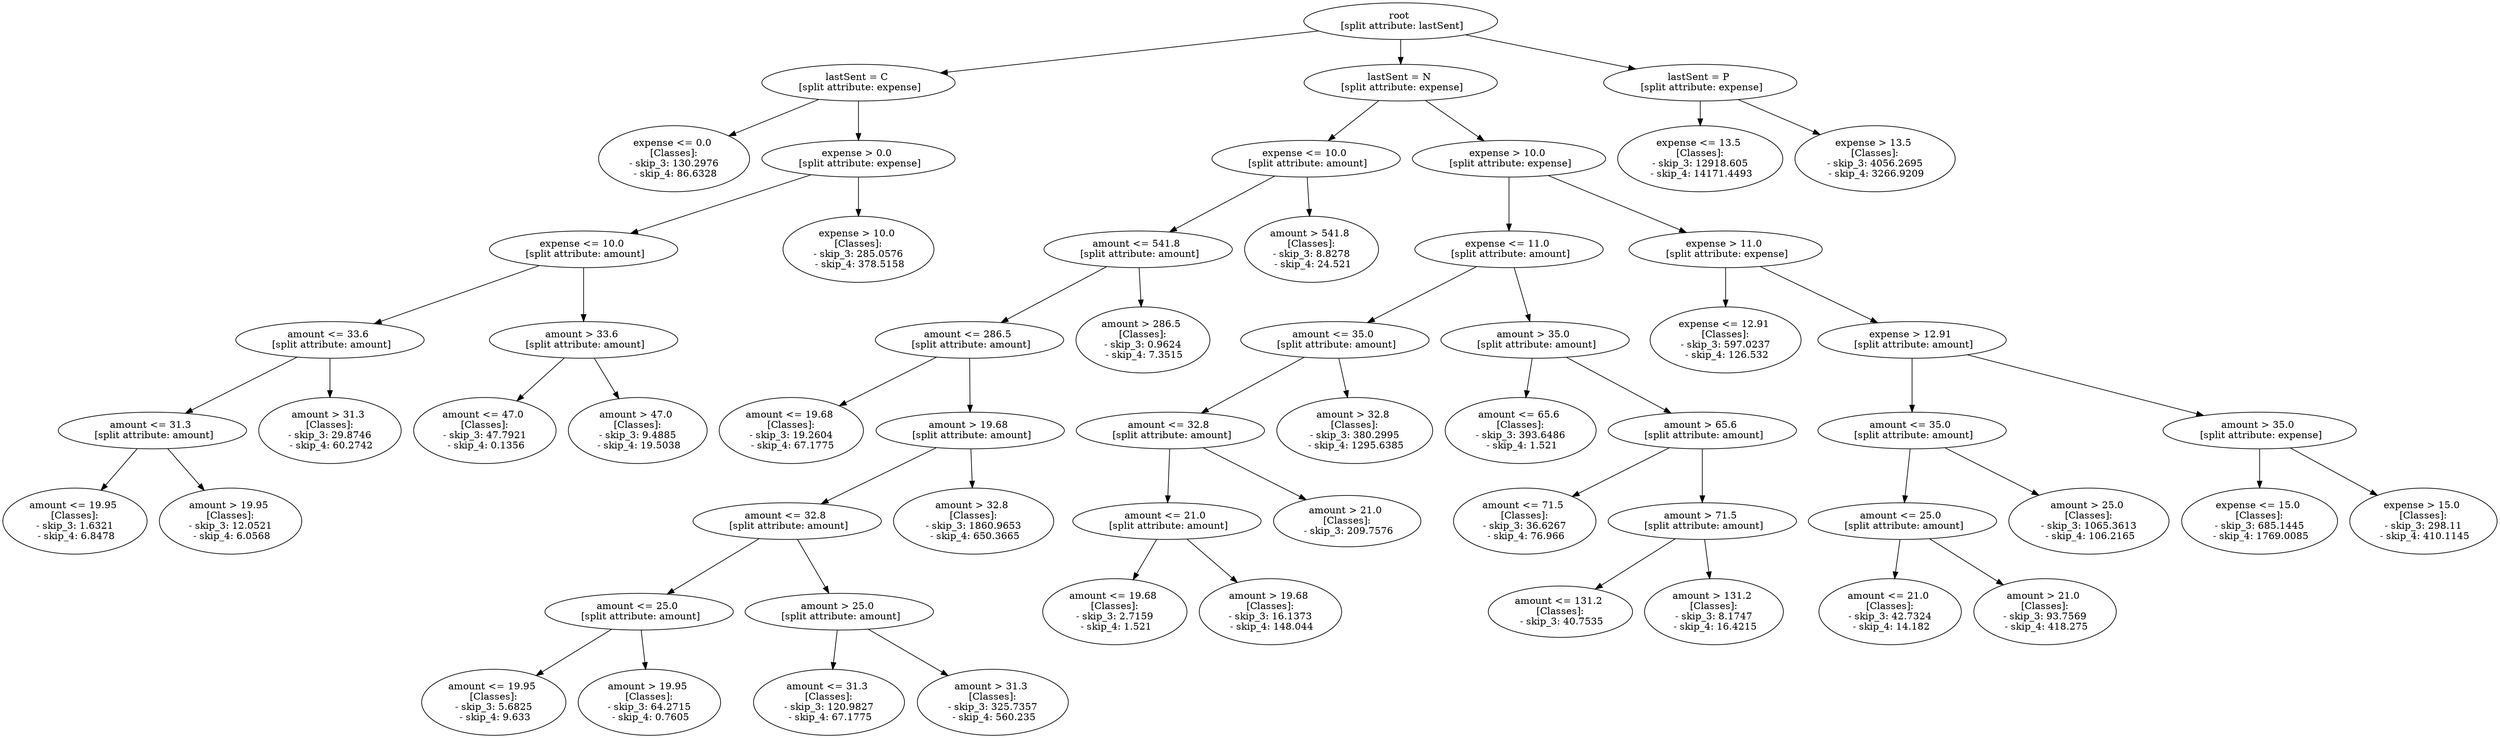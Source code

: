 // Road_Traffic_Fine_Management_Process-p_3-10
digraph "Road_Traffic_Fine_Management_Process-p_3-10" {
	"f3399474-d916-4847-b98a-8282399ed1ed" [label="root 
 [split attribute: lastSent]"]
	"42637fbb-6138-44be-8d09-5cc8471e3a28" [label="lastSent = C 
 [split attribute: expense]"]
	"f3399474-d916-4847-b98a-8282399ed1ed" -> "42637fbb-6138-44be-8d09-5cc8471e3a28"
	"43593a01-44cf-488a-b841-dc57ca21159d" [label="expense <= 0.0 
 [Classes]: 
 - skip_3: 130.2976 
 - skip_4: 86.6328"]
	"42637fbb-6138-44be-8d09-5cc8471e3a28" -> "43593a01-44cf-488a-b841-dc57ca21159d"
	"9df7adbb-1468-4d67-8cb0-7bab60cf7b73" [label="expense > 0.0 
 [split attribute: expense]"]
	"42637fbb-6138-44be-8d09-5cc8471e3a28" -> "9df7adbb-1468-4d67-8cb0-7bab60cf7b73"
	"717fb710-12b4-4252-9d26-3b432d1dbab7" [label="expense <= 10.0 
 [split attribute: amount]"]
	"9df7adbb-1468-4d67-8cb0-7bab60cf7b73" -> "717fb710-12b4-4252-9d26-3b432d1dbab7"
	"6a7ad4f5-301c-474d-be9d-ce4bcf2c069f" [label="amount <= 33.6 
 [split attribute: amount]"]
	"717fb710-12b4-4252-9d26-3b432d1dbab7" -> "6a7ad4f5-301c-474d-be9d-ce4bcf2c069f"
	"9bb703bd-54f9-4781-84eb-d0d8daa16c14" [label="amount <= 31.3 
 [split attribute: amount]"]
	"6a7ad4f5-301c-474d-be9d-ce4bcf2c069f" -> "9bb703bd-54f9-4781-84eb-d0d8daa16c14"
	"e5843579-a9db-4e9f-9a1f-3c0ee268d682" [label="amount <= 19.95 
 [Classes]: 
 - skip_3: 1.6321 
 - skip_4: 6.8478"]
	"9bb703bd-54f9-4781-84eb-d0d8daa16c14" -> "e5843579-a9db-4e9f-9a1f-3c0ee268d682"
	"33aaf163-7dd7-419c-8373-64a502c1be93" [label="amount > 19.95 
 [Classes]: 
 - skip_3: 12.0521 
 - skip_4: 6.0568"]
	"9bb703bd-54f9-4781-84eb-d0d8daa16c14" -> "33aaf163-7dd7-419c-8373-64a502c1be93"
	"933bef18-c5ad-47be-9f89-1318c578be17" [label="amount > 31.3 
 [Classes]: 
 - skip_3: 29.8746 
 - skip_4: 60.2742"]
	"6a7ad4f5-301c-474d-be9d-ce4bcf2c069f" -> "933bef18-c5ad-47be-9f89-1318c578be17"
	"4a9915ad-f575-48fa-8688-f0a586ee3dbd" [label="amount > 33.6 
 [split attribute: amount]"]
	"717fb710-12b4-4252-9d26-3b432d1dbab7" -> "4a9915ad-f575-48fa-8688-f0a586ee3dbd"
	"59c3a4e5-7020-410d-b572-9b29d7ab8989" [label="amount <= 47.0 
 [Classes]: 
 - skip_3: 47.7921 
 - skip_4: 0.1356"]
	"4a9915ad-f575-48fa-8688-f0a586ee3dbd" -> "59c3a4e5-7020-410d-b572-9b29d7ab8989"
	"57fd244a-4ca8-44a8-a367-03cd7b0ac10a" [label="amount > 47.0 
 [Classes]: 
 - skip_3: 9.4885 
 - skip_4: 19.5038"]
	"4a9915ad-f575-48fa-8688-f0a586ee3dbd" -> "57fd244a-4ca8-44a8-a367-03cd7b0ac10a"
	"1a309e80-a8d6-4d00-bf91-1e6bfec6956c" [label="expense > 10.0 
 [Classes]: 
 - skip_3: 285.0576 
 - skip_4: 378.5158"]
	"9df7adbb-1468-4d67-8cb0-7bab60cf7b73" -> "1a309e80-a8d6-4d00-bf91-1e6bfec6956c"
	"707c9c68-c6ec-41e5-8831-88789372597a" [label="lastSent = N 
 [split attribute: expense]"]
	"f3399474-d916-4847-b98a-8282399ed1ed" -> "707c9c68-c6ec-41e5-8831-88789372597a"
	"e244334e-70fc-408f-a3e9-a5f380abff88" [label="expense <= 10.0 
 [split attribute: amount]"]
	"707c9c68-c6ec-41e5-8831-88789372597a" -> "e244334e-70fc-408f-a3e9-a5f380abff88"
	"2540fbca-6ea9-48c5-9c48-f230a00fe935" [label="amount <= 541.8 
 [split attribute: amount]"]
	"e244334e-70fc-408f-a3e9-a5f380abff88" -> "2540fbca-6ea9-48c5-9c48-f230a00fe935"
	"6aa1bb7f-8e2a-4067-82ac-61432365c2c0" [label="amount <= 286.5 
 [split attribute: amount]"]
	"2540fbca-6ea9-48c5-9c48-f230a00fe935" -> "6aa1bb7f-8e2a-4067-82ac-61432365c2c0"
	"075bf72f-9ac4-4a66-b072-9fe7b570cd28" [label="amount <= 19.68 
 [Classes]: 
 - skip_3: 19.2604 
 - skip_4: 67.1775"]
	"6aa1bb7f-8e2a-4067-82ac-61432365c2c0" -> "075bf72f-9ac4-4a66-b072-9fe7b570cd28"
	"60ed05ba-2927-4eef-adaf-25e43e54e8e1" [label="amount > 19.68 
 [split attribute: amount]"]
	"6aa1bb7f-8e2a-4067-82ac-61432365c2c0" -> "60ed05ba-2927-4eef-adaf-25e43e54e8e1"
	"48605be8-24b2-42a1-b29f-cbfc81b16cb8" [label="amount <= 32.8 
 [split attribute: amount]"]
	"60ed05ba-2927-4eef-adaf-25e43e54e8e1" -> "48605be8-24b2-42a1-b29f-cbfc81b16cb8"
	"fee934a7-0543-46ba-ac67-a0a6668612e0" [label="amount <= 25.0 
 [split attribute: amount]"]
	"48605be8-24b2-42a1-b29f-cbfc81b16cb8" -> "fee934a7-0543-46ba-ac67-a0a6668612e0"
	"80e3a30d-6e7d-4aa6-9fcc-dc350b52a4a0" [label="amount <= 19.95 
 [Classes]: 
 - skip_3: 5.6825 
 - skip_4: 9.633"]
	"fee934a7-0543-46ba-ac67-a0a6668612e0" -> "80e3a30d-6e7d-4aa6-9fcc-dc350b52a4a0"
	"f405a527-e3cf-483b-8f31-be90e4b681c6" [label="amount > 19.95 
 [Classes]: 
 - skip_3: 64.2715 
 - skip_4: 0.7605"]
	"fee934a7-0543-46ba-ac67-a0a6668612e0" -> "f405a527-e3cf-483b-8f31-be90e4b681c6"
	"92713658-3c41-4483-a6c1-038000710260" [label="amount > 25.0 
 [split attribute: amount]"]
	"48605be8-24b2-42a1-b29f-cbfc81b16cb8" -> "92713658-3c41-4483-a6c1-038000710260"
	"cbfffaf9-93ef-4484-b487-095aa2067018" [label="amount <= 31.3 
 [Classes]: 
 - skip_3: 120.9827 
 - skip_4: 67.1775"]
	"92713658-3c41-4483-a6c1-038000710260" -> "cbfffaf9-93ef-4484-b487-095aa2067018"
	"17da10de-c1c7-4b51-a80b-cd5545d66af1" [label="amount > 31.3 
 [Classes]: 
 - skip_3: 325.7357 
 - skip_4: 560.235"]
	"92713658-3c41-4483-a6c1-038000710260" -> "17da10de-c1c7-4b51-a80b-cd5545d66af1"
	"709e5689-9249-4a9c-87e9-a615560aa6f0" [label="amount > 32.8 
 [Classes]: 
 - skip_3: 1860.9653 
 - skip_4: 650.3665"]
	"60ed05ba-2927-4eef-adaf-25e43e54e8e1" -> "709e5689-9249-4a9c-87e9-a615560aa6f0"
	"bfb557ea-d5dc-4f52-a057-848bd5db8a34" [label="amount > 286.5 
 [Classes]: 
 - skip_3: 0.9624 
 - skip_4: 7.3515"]
	"2540fbca-6ea9-48c5-9c48-f230a00fe935" -> "bfb557ea-d5dc-4f52-a057-848bd5db8a34"
	"82731127-61cf-420b-8d42-aa344b82dbdd" [label="amount > 541.8 
 [Classes]: 
 - skip_3: 8.8278 
 - skip_4: 24.521"]
	"e244334e-70fc-408f-a3e9-a5f380abff88" -> "82731127-61cf-420b-8d42-aa344b82dbdd"
	"0d393bb9-ed3b-4108-bb28-0ed784eef542" [label="expense > 10.0 
 [split attribute: expense]"]
	"707c9c68-c6ec-41e5-8831-88789372597a" -> "0d393bb9-ed3b-4108-bb28-0ed784eef542"
	"151e7935-20e9-4d4c-a31c-ed87357a9f98" [label="expense <= 11.0 
 [split attribute: amount]"]
	"0d393bb9-ed3b-4108-bb28-0ed784eef542" -> "151e7935-20e9-4d4c-a31c-ed87357a9f98"
	"52272d17-429f-495c-ae9b-8ef23fafdca5" [label="amount <= 35.0 
 [split attribute: amount]"]
	"151e7935-20e9-4d4c-a31c-ed87357a9f98" -> "52272d17-429f-495c-ae9b-8ef23fafdca5"
	"ff8656e8-c3f7-461f-9c34-1c5b17355a72" [label="amount <= 32.8 
 [split attribute: amount]"]
	"52272d17-429f-495c-ae9b-8ef23fafdca5" -> "ff8656e8-c3f7-461f-9c34-1c5b17355a72"
	"5bea53c3-b628-4261-82b6-d6578b88b2be" [label="amount <= 21.0 
 [split attribute: amount]"]
	"ff8656e8-c3f7-461f-9c34-1c5b17355a72" -> "5bea53c3-b628-4261-82b6-d6578b88b2be"
	"a98a2859-3d55-48fb-8009-08bc7c8e60e6" [label="amount <= 19.68 
 [Classes]: 
 - skip_3: 2.7159 
 - skip_4: 1.521"]
	"5bea53c3-b628-4261-82b6-d6578b88b2be" -> "a98a2859-3d55-48fb-8009-08bc7c8e60e6"
	"3344084d-7d8f-4544-9d63-f7d5690c6aa9" [label="amount > 19.68 
 [Classes]: 
 - skip_3: 16.1373 
 - skip_4: 148.044"]
	"5bea53c3-b628-4261-82b6-d6578b88b2be" -> "3344084d-7d8f-4544-9d63-f7d5690c6aa9"
	"453ad345-bdf6-497d-8007-5114aab87737" [label="amount > 21.0 
 [Classes]: 
 - skip_3: 209.7576"]
	"ff8656e8-c3f7-461f-9c34-1c5b17355a72" -> "453ad345-bdf6-497d-8007-5114aab87737"
	"e8a975e8-b8a7-450f-8b1d-3d0dc3d6b973" [label="amount > 32.8 
 [Classes]: 
 - skip_3: 380.2995 
 - skip_4: 1295.6385"]
	"52272d17-429f-495c-ae9b-8ef23fafdca5" -> "e8a975e8-b8a7-450f-8b1d-3d0dc3d6b973"
	"c243cceb-3a79-4569-bdd4-c3da21b0a9cb" [label="amount > 35.0 
 [split attribute: amount]"]
	"151e7935-20e9-4d4c-a31c-ed87357a9f98" -> "c243cceb-3a79-4569-bdd4-c3da21b0a9cb"
	"a6c3f348-0675-4291-836c-2a1960f74d15" [label="amount <= 65.6 
 [Classes]: 
 - skip_3: 393.6486 
 - skip_4: 1.521"]
	"c243cceb-3a79-4569-bdd4-c3da21b0a9cb" -> "a6c3f348-0675-4291-836c-2a1960f74d15"
	"ded33e27-9d22-46f9-b30b-2b6b5ba82341" [label="amount > 65.6 
 [split attribute: amount]"]
	"c243cceb-3a79-4569-bdd4-c3da21b0a9cb" -> "ded33e27-9d22-46f9-b30b-2b6b5ba82341"
	"bdcc6d52-5978-43c1-bb36-500d07aba525" [label="amount <= 71.5 
 [Classes]: 
 - skip_3: 36.6267 
 - skip_4: 76.966"]
	"ded33e27-9d22-46f9-b30b-2b6b5ba82341" -> "bdcc6d52-5978-43c1-bb36-500d07aba525"
	"75b343f4-741c-41f1-8c72-202fffd74d9f" [label="amount > 71.5 
 [split attribute: amount]"]
	"ded33e27-9d22-46f9-b30b-2b6b5ba82341" -> "75b343f4-741c-41f1-8c72-202fffd74d9f"
	"3d1875f4-561e-451d-b669-f069f5977827" [label="amount <= 131.2 
 [Classes]: 
 - skip_3: 40.7535"]
	"75b343f4-741c-41f1-8c72-202fffd74d9f" -> "3d1875f4-561e-451d-b669-f069f5977827"
	"18dc9b2f-e305-436f-b8f2-fe67756e81c5" [label="amount > 131.2 
 [Classes]: 
 - skip_3: 8.1747 
 - skip_4: 16.4215"]
	"75b343f4-741c-41f1-8c72-202fffd74d9f" -> "18dc9b2f-e305-436f-b8f2-fe67756e81c5"
	"99496720-3514-422a-b5d8-2d603ac8766a" [label="expense > 11.0 
 [split attribute: expense]"]
	"0d393bb9-ed3b-4108-bb28-0ed784eef542" -> "99496720-3514-422a-b5d8-2d603ac8766a"
	"a0c2a018-2923-45fd-b5b9-41ee7ddd3ca7" [label="expense <= 12.91 
 [Classes]: 
 - skip_3: 597.0237 
 - skip_4: 126.532"]
	"99496720-3514-422a-b5d8-2d603ac8766a" -> "a0c2a018-2923-45fd-b5b9-41ee7ddd3ca7"
	"4eda404b-2542-4e62-955f-5c43ef4e9a81" [label="expense > 12.91 
 [split attribute: amount]"]
	"99496720-3514-422a-b5d8-2d603ac8766a" -> "4eda404b-2542-4e62-955f-5c43ef4e9a81"
	"53dbe7f6-7899-4857-a1c9-53bf622c96a8" [label="amount <= 35.0 
 [split attribute: amount]"]
	"4eda404b-2542-4e62-955f-5c43ef4e9a81" -> "53dbe7f6-7899-4857-a1c9-53bf622c96a8"
	"23338aa9-db9a-4ab5-8401-719691010995" [label="amount <= 25.0 
 [split attribute: amount]"]
	"53dbe7f6-7899-4857-a1c9-53bf622c96a8" -> "23338aa9-db9a-4ab5-8401-719691010995"
	"e5cd8e2e-5951-4f7b-85c0-77fc7ce90fea" [label="amount <= 21.0 
 [Classes]: 
 - skip_3: 42.7324 
 - skip_4: 14.182"]
	"23338aa9-db9a-4ab5-8401-719691010995" -> "e5cd8e2e-5951-4f7b-85c0-77fc7ce90fea"
	"cd85b52b-348d-4ce6-b98b-491368c2110c" [label="amount > 21.0 
 [Classes]: 
 - skip_3: 93.7569 
 - skip_4: 418.275"]
	"23338aa9-db9a-4ab5-8401-719691010995" -> "cd85b52b-348d-4ce6-b98b-491368c2110c"
	"8b53d493-07d6-42b1-96b4-df4b25321742" [label="amount > 25.0 
 [Classes]: 
 - skip_3: 1065.3613 
 - skip_4: 106.2165"]
	"53dbe7f6-7899-4857-a1c9-53bf622c96a8" -> "8b53d493-07d6-42b1-96b4-df4b25321742"
	"4b6eb416-6923-4517-982c-cf8585dc6fd2" [label="amount > 35.0 
 [split attribute: expense]"]
	"4eda404b-2542-4e62-955f-5c43ef4e9a81" -> "4b6eb416-6923-4517-982c-cf8585dc6fd2"
	"787014ab-d21d-46d4-bc43-8ba5d1526315" [label="expense <= 15.0 
 [Classes]: 
 - skip_3: 685.1445 
 - skip_4: 1769.0085"]
	"4b6eb416-6923-4517-982c-cf8585dc6fd2" -> "787014ab-d21d-46d4-bc43-8ba5d1526315"
	"5d857456-ab56-4d78-a7ea-1f5c0207d9a1" [label="expense > 15.0 
 [Classes]: 
 - skip_3: 298.11 
 - skip_4: 410.1145"]
	"4b6eb416-6923-4517-982c-cf8585dc6fd2" -> "5d857456-ab56-4d78-a7ea-1f5c0207d9a1"
	"7dfd9e4a-4ac4-4c97-8de5-da27a8839b1f" [label="lastSent = P 
 [split attribute: expense]"]
	"f3399474-d916-4847-b98a-8282399ed1ed" -> "7dfd9e4a-4ac4-4c97-8de5-da27a8839b1f"
	"4e4f957d-d971-44ec-9669-f547175370e5" [label="expense <= 13.5 
 [Classes]: 
 - skip_3: 12918.605 
 - skip_4: 14171.4493"]
	"7dfd9e4a-4ac4-4c97-8de5-da27a8839b1f" -> "4e4f957d-d971-44ec-9669-f547175370e5"
	"532fcec9-a330-405b-9311-057f330e421b" [label="expense > 13.5 
 [Classes]: 
 - skip_3: 4056.2695 
 - skip_4: 3266.9209"]
	"7dfd9e4a-4ac4-4c97-8de5-da27a8839b1f" -> "532fcec9-a330-405b-9311-057f330e421b"
}
